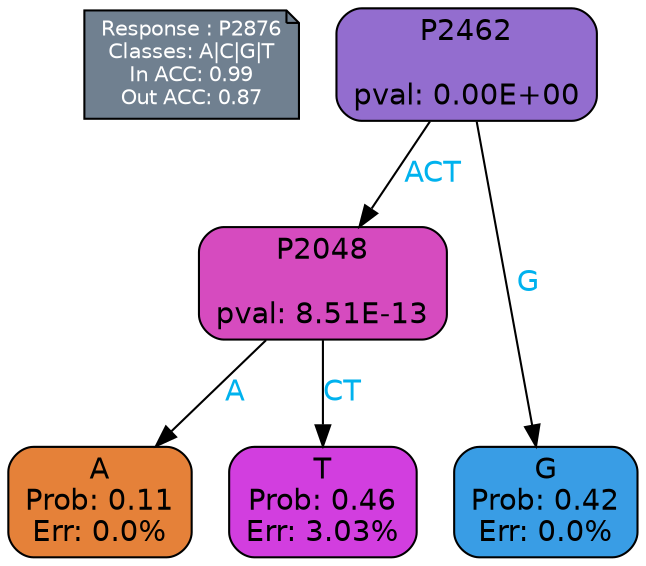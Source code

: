 digraph Tree {
node [shape=box, style="filled, rounded", color="black", fontname=helvetica] ;
graph [ranksep=equally, splines=polylines, bgcolor=transparent, dpi=600] ;
edge [fontname=helvetica] ;
LEGEND [label="Response : P2876
Classes: A|C|G|T
In ACC: 0.99
Out ACC: 0.87
",shape=note,align=left,style=filled,fillcolor="slategray",fontcolor="white",fontsize=10];1 [label="P2462

pval: 0.00E+00", fillcolor="#936dcf"] ;
2 [label="P2048

pval: 8.51E-13", fillcolor="#d64bbf"] ;
3 [label="A
Prob: 0.11
Err: 0.0%", fillcolor="#e58139"] ;
4 [label="T
Prob: 0.46
Err: 3.03%", fillcolor="#d23edf"] ;
5 [label="G
Prob: 0.42
Err: 0.0%", fillcolor="#399de5"] ;
1 -> 2 [label="ACT",fontcolor=deepskyblue2] ;
1 -> 5 [label="G",fontcolor=deepskyblue2] ;
2 -> 3 [label="A",fontcolor=deepskyblue2] ;
2 -> 4 [label="CT",fontcolor=deepskyblue2] ;
{rank = same; 3;4;5;}{rank = same; LEGEND;1;}}